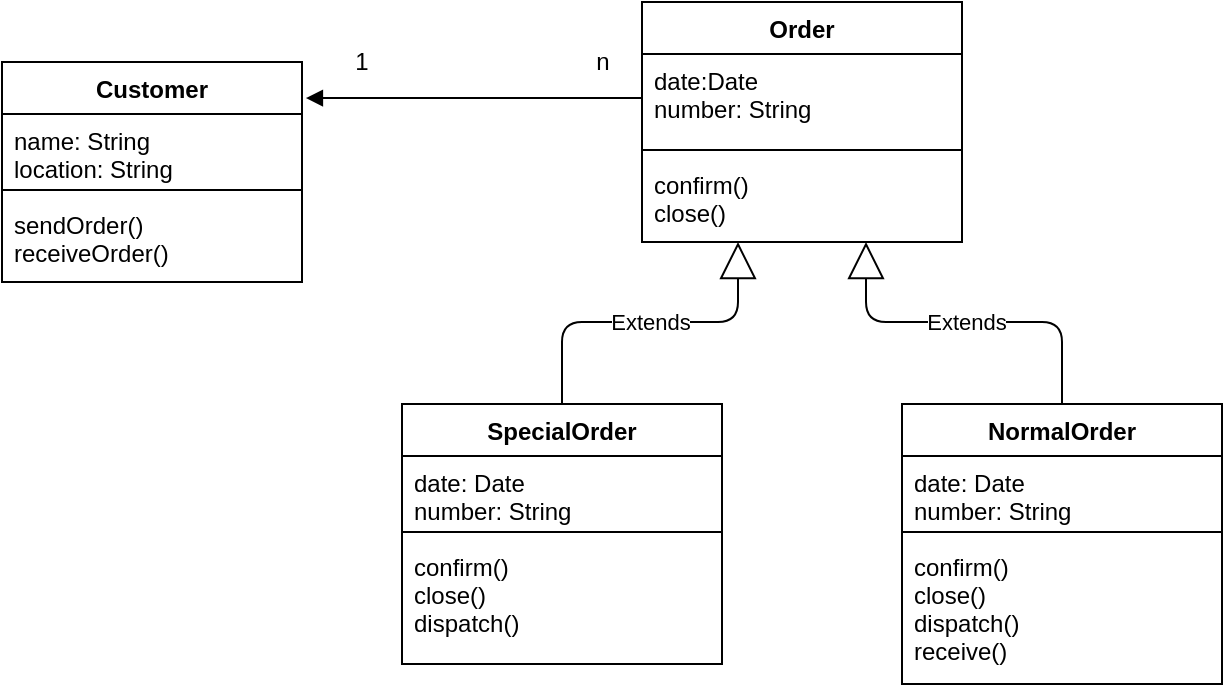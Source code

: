 <mxfile version="12.9.13" type="device"><diagram id="iIvpS3l58eXNEixKvyAD" name="Page-1"><mxGraphModel dx="958" dy="1131" grid="1" gridSize="10" guides="1" tooltips="1" connect="1" arrows="1" fold="1" page="1" pageScale="1" pageWidth="850" pageHeight="1100" math="0" shadow="0"><root><mxCell id="0"/><mxCell id="1" parent="0"/><mxCell id="fhmwDrx0AiTL6_t_FTxr-9" value="SpecialOrder" style="swimlane;fontStyle=1;align=center;verticalAlign=top;childLayout=stackLayout;horizontal=1;startSize=26;horizontalStack=0;resizeParent=1;resizeParentMax=0;resizeLast=0;collapsible=1;marginBottom=0;" vertex="1" parent="1"><mxGeometry x="300" y="321" width="160" height="130" as="geometry"/></mxCell><mxCell id="fhmwDrx0AiTL6_t_FTxr-10" value="date: Date&#10;number: String" style="text;strokeColor=none;fillColor=none;align=left;verticalAlign=top;spacingLeft=4;spacingRight=4;overflow=hidden;rotatable=0;points=[[0,0.5],[1,0.5]];portConstraint=eastwest;" vertex="1" parent="fhmwDrx0AiTL6_t_FTxr-9"><mxGeometry y="26" width="160" height="34" as="geometry"/></mxCell><mxCell id="fhmwDrx0AiTL6_t_FTxr-11" value="" style="line;strokeWidth=1;fillColor=none;align=left;verticalAlign=middle;spacingTop=-1;spacingLeft=3;spacingRight=3;rotatable=0;labelPosition=right;points=[];portConstraint=eastwest;" vertex="1" parent="fhmwDrx0AiTL6_t_FTxr-9"><mxGeometry y="60" width="160" height="8" as="geometry"/></mxCell><mxCell id="fhmwDrx0AiTL6_t_FTxr-12" value="confirm()&#10;close()&#10;dispatch()" style="text;strokeColor=none;fillColor=none;align=left;verticalAlign=top;spacingLeft=4;spacingRight=4;overflow=hidden;rotatable=0;points=[[0,0.5],[1,0.5]];portConstraint=eastwest;" vertex="1" parent="fhmwDrx0AiTL6_t_FTxr-9"><mxGeometry y="68" width="160" height="62" as="geometry"/></mxCell><mxCell id="fhmwDrx0AiTL6_t_FTxr-5" value="Order" style="swimlane;fontStyle=1;align=center;verticalAlign=top;childLayout=stackLayout;horizontal=1;startSize=26;horizontalStack=0;resizeParent=1;resizeParentMax=0;resizeLast=0;collapsible=1;marginBottom=0;" vertex="1" parent="1"><mxGeometry x="420" y="120" width="160" height="120" as="geometry"/></mxCell><mxCell id="fhmwDrx0AiTL6_t_FTxr-6" value="date:Date&#10;number: String" style="text;strokeColor=none;fillColor=none;align=left;verticalAlign=top;spacingLeft=4;spacingRight=4;overflow=hidden;rotatable=0;points=[[0,0.5],[1,0.5]];portConstraint=eastwest;" vertex="1" parent="fhmwDrx0AiTL6_t_FTxr-5"><mxGeometry y="26" width="160" height="44" as="geometry"/></mxCell><mxCell id="fhmwDrx0AiTL6_t_FTxr-7" value="" style="line;strokeWidth=1;fillColor=none;align=left;verticalAlign=middle;spacingTop=-1;spacingLeft=3;spacingRight=3;rotatable=0;labelPosition=right;points=[];portConstraint=eastwest;" vertex="1" parent="fhmwDrx0AiTL6_t_FTxr-5"><mxGeometry y="70" width="160" height="8" as="geometry"/></mxCell><mxCell id="fhmwDrx0AiTL6_t_FTxr-8" value="confirm()&#10;close()" style="text;strokeColor=none;fillColor=none;align=left;verticalAlign=top;spacingLeft=4;spacingRight=4;overflow=hidden;rotatable=0;points=[[0,0.5],[1,0.5]];portConstraint=eastwest;" vertex="1" parent="fhmwDrx0AiTL6_t_FTxr-5"><mxGeometry y="78" width="160" height="42" as="geometry"/></mxCell><mxCell id="fhmwDrx0AiTL6_t_FTxr-17" value="" style="endArrow=block;endFill=1;html=1;edgeStyle=orthogonalEdgeStyle;align=left;verticalAlign=top;entryX=1.013;entryY=0.164;entryDx=0;entryDy=0;entryPerimeter=0;exitX=0;exitY=0.5;exitDx=0;exitDy=0;" edge="1" parent="1" source="fhmwDrx0AiTL6_t_FTxr-6" target="fhmwDrx0AiTL6_t_FTxr-1"><mxGeometry x="-1" relative="1" as="geometry"><mxPoint x="380" y="190" as="sourcePoint"/><mxPoint x="300" y="200" as="targetPoint"/></mxGeometry></mxCell><mxCell id="fhmwDrx0AiTL6_t_FTxr-1" value="Customer" style="swimlane;fontStyle=1;align=center;verticalAlign=top;childLayout=stackLayout;horizontal=1;startSize=26;horizontalStack=0;resizeParent=1;resizeParentMax=0;resizeLast=0;collapsible=1;marginBottom=0;" vertex="1" parent="1"><mxGeometry x="100" y="150" width="150" height="110" as="geometry"><mxRectangle x="100" y="190" width="100" height="26" as="alternateBounds"/></mxGeometry></mxCell><mxCell id="fhmwDrx0AiTL6_t_FTxr-2" value="name: String&#10;location: String" style="text;strokeColor=none;fillColor=none;align=left;verticalAlign=top;spacingLeft=4;spacingRight=4;overflow=hidden;rotatable=0;points=[[0,0.5],[1,0.5]];portConstraint=eastwest;" vertex="1" parent="fhmwDrx0AiTL6_t_FTxr-1"><mxGeometry y="26" width="150" height="34" as="geometry"/></mxCell><mxCell id="fhmwDrx0AiTL6_t_FTxr-3" value="" style="line;strokeWidth=1;fillColor=none;align=left;verticalAlign=middle;spacingTop=-1;spacingLeft=3;spacingRight=3;rotatable=0;labelPosition=right;points=[];portConstraint=eastwest;" vertex="1" parent="fhmwDrx0AiTL6_t_FTxr-1"><mxGeometry y="60" width="150" height="8" as="geometry"/></mxCell><mxCell id="fhmwDrx0AiTL6_t_FTxr-4" value="sendOrder()&#10;receiveOrder()" style="text;strokeColor=none;fillColor=none;align=left;verticalAlign=top;spacingLeft=4;spacingRight=4;overflow=hidden;rotatable=0;points=[[0,0.5],[1,0.5]];portConstraint=eastwest;" vertex="1" parent="fhmwDrx0AiTL6_t_FTxr-1"><mxGeometry y="68" width="150" height="42" as="geometry"/></mxCell><mxCell id="fhmwDrx0AiTL6_t_FTxr-19" value="n" style="text;html=1;align=center;verticalAlign=middle;resizable=0;points=[];autosize=1;" vertex="1" parent="1"><mxGeometry x="390" y="140" width="20" height="20" as="geometry"/></mxCell><mxCell id="fhmwDrx0AiTL6_t_FTxr-20" value="1" style="text;html=1;strokeColor=none;fillColor=none;align=center;verticalAlign=middle;whiteSpace=wrap;rounded=0;" vertex="1" parent="1"><mxGeometry x="260" y="140" width="40" height="20" as="geometry"/></mxCell><mxCell id="fhmwDrx0AiTL6_t_FTxr-21" value="Extends" style="endArrow=block;endSize=16;endFill=0;html=1;exitX=0.5;exitY=0;exitDx=0;exitDy=0;entryX=0.3;entryY=1;entryDx=0;entryDy=0;entryPerimeter=0;" edge="1" parent="1" source="fhmwDrx0AiTL6_t_FTxr-9" target="fhmwDrx0AiTL6_t_FTxr-8"><mxGeometry width="160" relative="1" as="geometry"><mxPoint x="290" y="580" as="sourcePoint"/><mxPoint x="490" y="250" as="targetPoint"/><Array as="points"><mxPoint x="380" y="280"/><mxPoint x="468" y="280"/></Array></mxGeometry></mxCell><mxCell id="fhmwDrx0AiTL6_t_FTxr-22" value="Extends" style="endArrow=block;endSize=16;endFill=0;html=1;entryX=0.7;entryY=1;entryDx=0;entryDy=0;entryPerimeter=0;exitX=0.5;exitY=0;exitDx=0;exitDy=0;" edge="1" parent="1" source="fhmwDrx0AiTL6_t_FTxr-13" target="fhmwDrx0AiTL6_t_FTxr-8"><mxGeometry width="160" relative="1" as="geometry"><mxPoint x="330" y="400" as="sourcePoint"/><mxPoint x="490" y="400" as="targetPoint"/><Array as="points"><mxPoint x="630" y="280"/><mxPoint x="532" y="280"/></Array></mxGeometry></mxCell><mxCell id="fhmwDrx0AiTL6_t_FTxr-13" value="NormalOrder" style="swimlane;fontStyle=1;align=center;verticalAlign=top;childLayout=stackLayout;horizontal=1;startSize=26;horizontalStack=0;resizeParent=1;resizeParentMax=0;resizeLast=0;collapsible=1;marginBottom=0;" vertex="1" parent="1"><mxGeometry x="550" y="321" width="160" height="140" as="geometry"/></mxCell><mxCell id="fhmwDrx0AiTL6_t_FTxr-14" value="date: Date&#10;number: String" style="text;strokeColor=none;fillColor=none;align=left;verticalAlign=top;spacingLeft=4;spacingRight=4;overflow=hidden;rotatable=0;points=[[0,0.5],[1,0.5]];portConstraint=eastwest;" vertex="1" parent="fhmwDrx0AiTL6_t_FTxr-13"><mxGeometry y="26" width="160" height="34" as="geometry"/></mxCell><mxCell id="fhmwDrx0AiTL6_t_FTxr-15" value="" style="line;strokeWidth=1;fillColor=none;align=left;verticalAlign=middle;spacingTop=-1;spacingLeft=3;spacingRight=3;rotatable=0;labelPosition=right;points=[];portConstraint=eastwest;" vertex="1" parent="fhmwDrx0AiTL6_t_FTxr-13"><mxGeometry y="60" width="160" height="8" as="geometry"/></mxCell><mxCell id="fhmwDrx0AiTL6_t_FTxr-16" value="confirm()&#10;close()&#10;dispatch()&#10;receive()" style="text;strokeColor=none;fillColor=none;align=left;verticalAlign=top;spacingLeft=4;spacingRight=4;overflow=hidden;rotatable=0;points=[[0,0.5],[1,0.5]];portConstraint=eastwest;" vertex="1" parent="fhmwDrx0AiTL6_t_FTxr-13"><mxGeometry y="68" width="160" height="72" as="geometry"/></mxCell></root></mxGraphModel></diagram></mxfile>